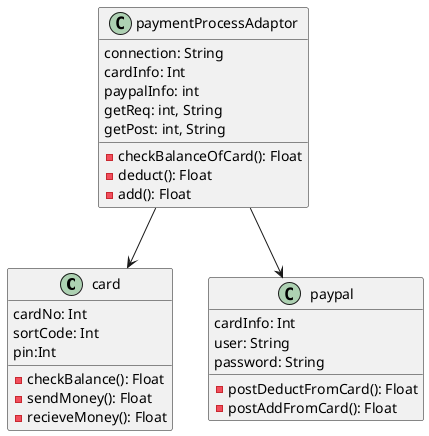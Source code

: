 @startuml
class card {
    cardNo: Int
    sortCode: Int
    pin:Int
    -checkBalance(): Float
    -sendMoney(): Float
    -recieveMoney(): Float
}

class paypal {
    cardInfo: Int
    user: String
    password: String
    -postDeductFromCard(): Float
    -postAddFromCard(): Float
}

class paymentProcessAdaptor {
    connection: String
    cardInfo: Int
    paypalInfo: int
    getReq: int, String
    getPost: int, String
    -checkBalanceOfCard(): Float
    -deduct(): Float
    -add(): Float
}

paymentProcessAdaptor-->card
paymentProcessAdaptor-->paypal

@enduml
